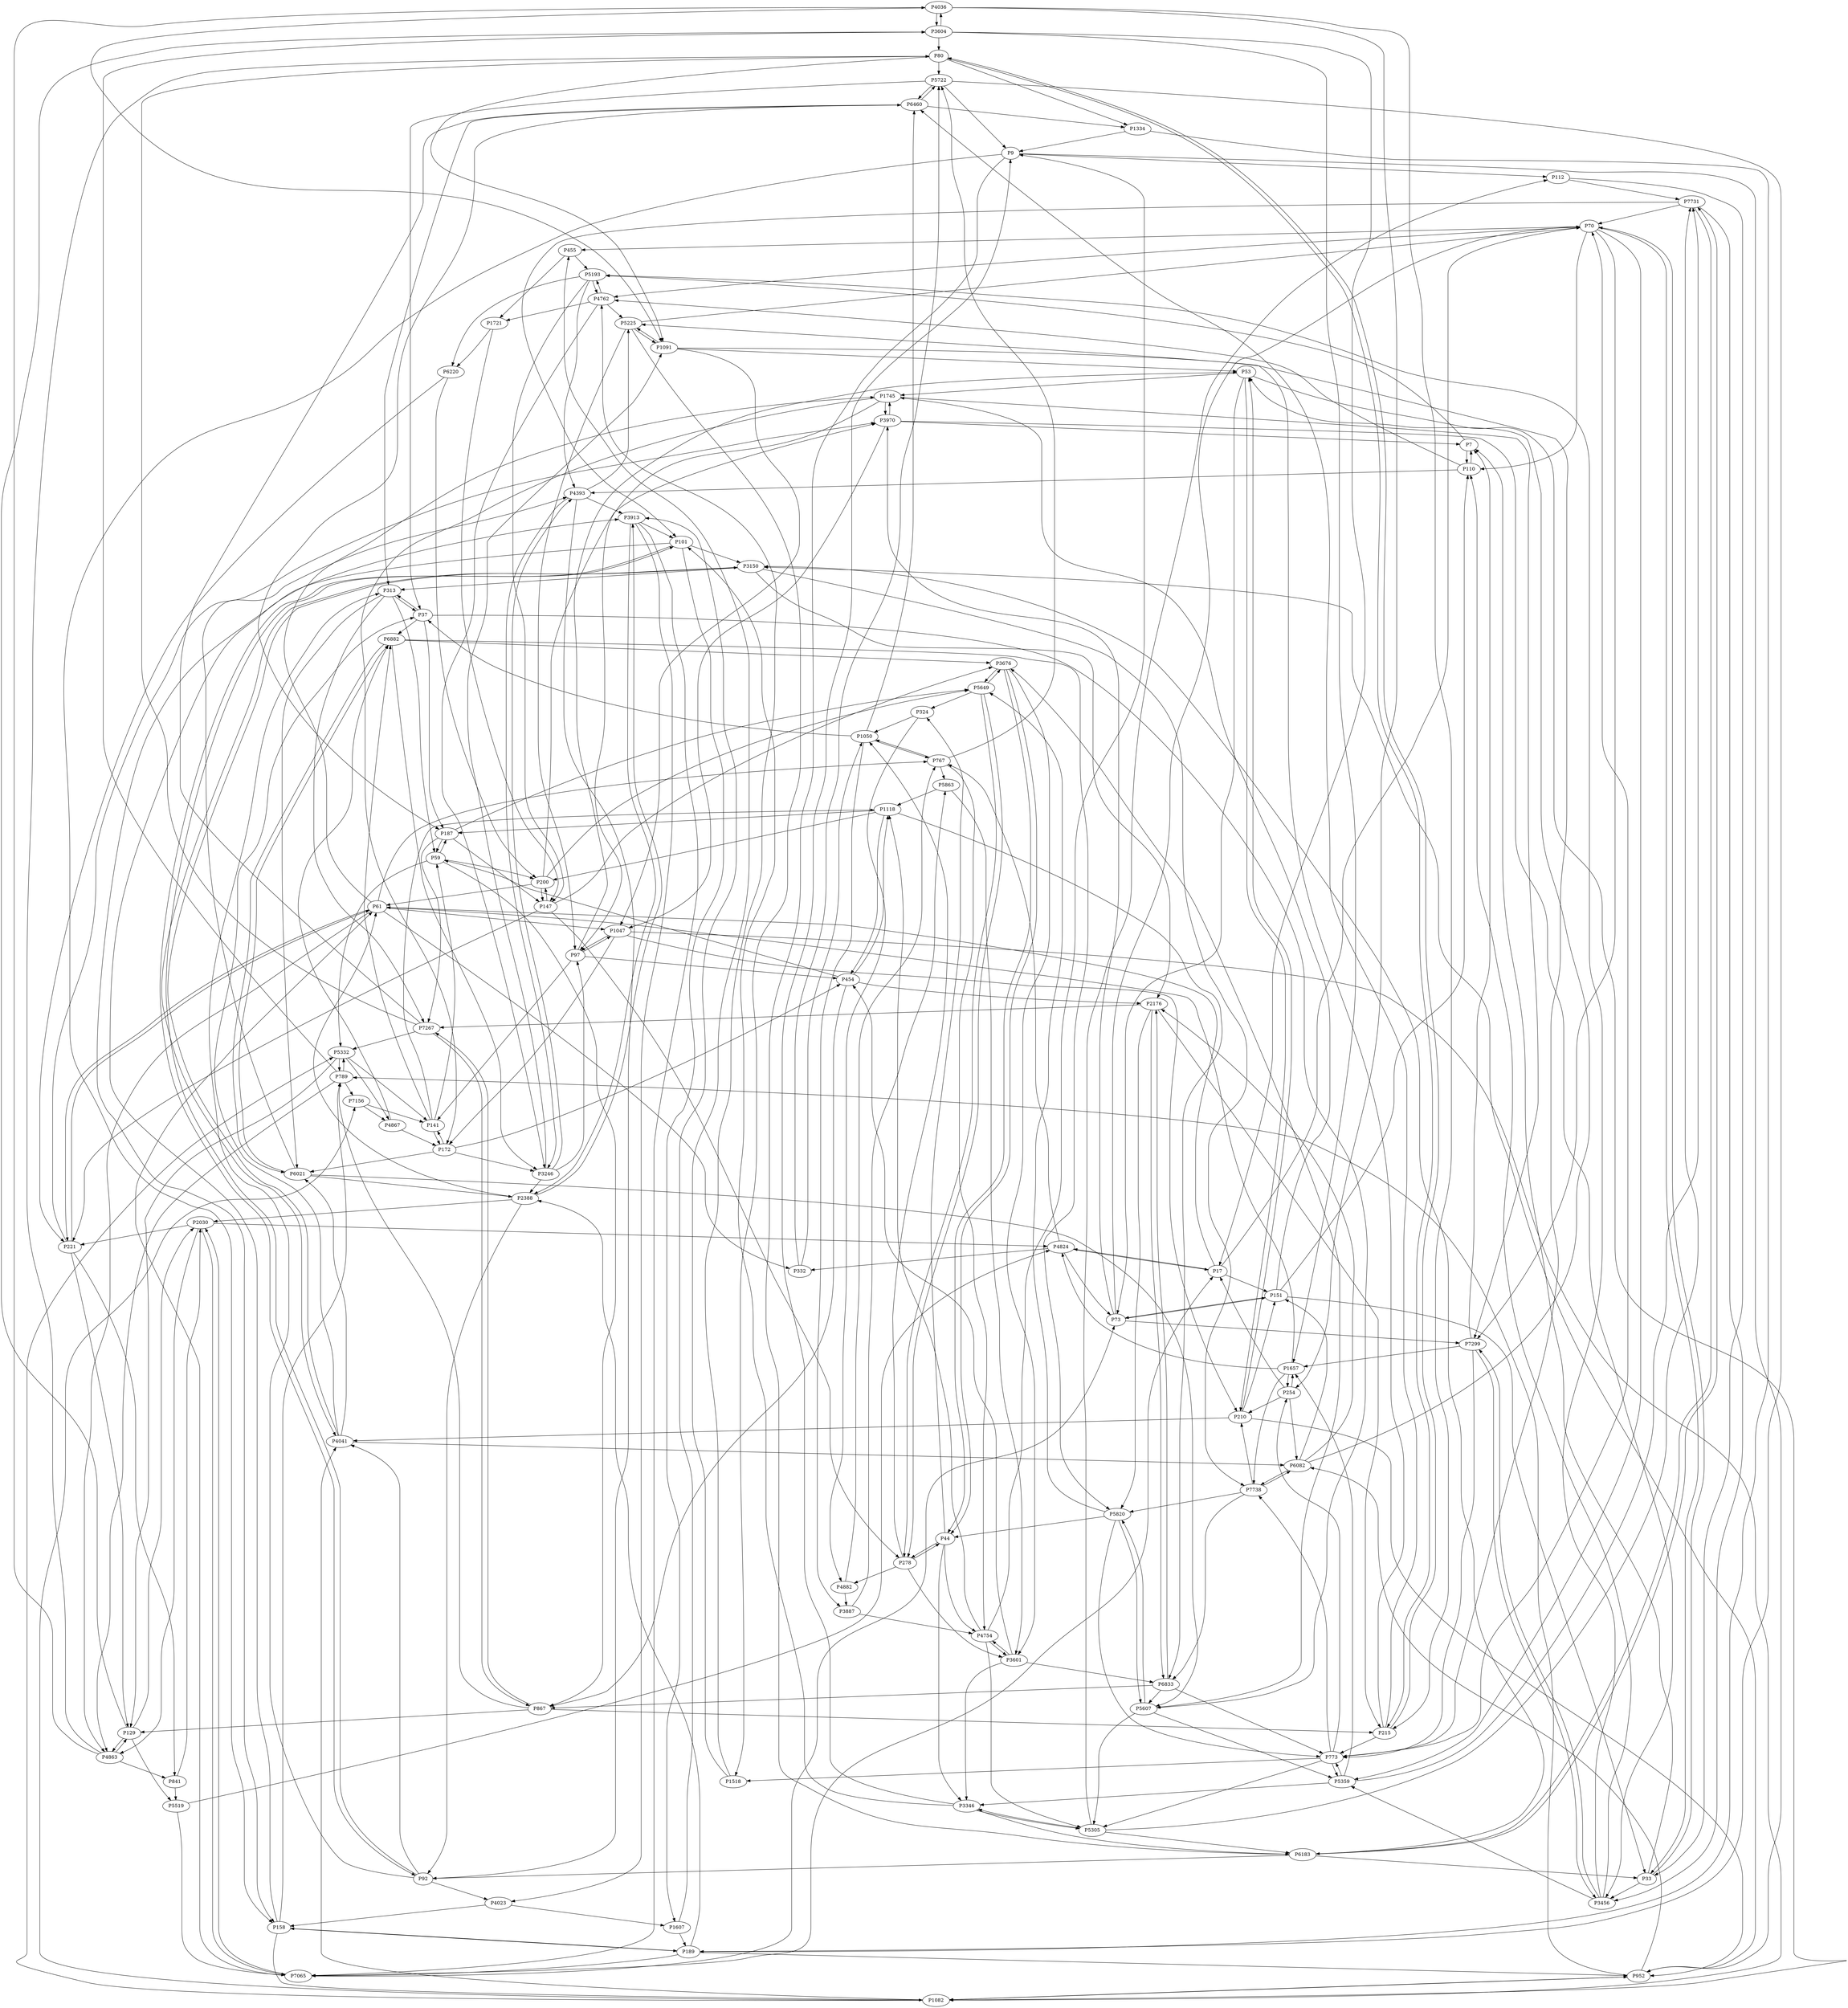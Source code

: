 digraph {
P4036 -> P3604,
P254 -> P1657,
P17 -> P4824,
P61 -> P332,
P767 -> P1050,
P5722 -> P6460,
P37 -> P313,
P187 -> P59,
P7267 -> P867,
P5332 -> P789,
P129 -> P4863,
P3604 -> P4036,
P80 -> P215,
P1091 -> P5225,
P773 -> P1518,
P70 -> P455,
P4762 -> P5193,
P1721 -> P6220,
P147 -> P200,
P221 -> P61,
P3970 -> P1745,
P1047 -> P97,
P172 -> P141,
P454 -> P1118,
P59 -> P187,
P200 -> P147,
P5649 -> P3676,
P278 -> P44,
P3601 -> P4754,
P3346 -> P5305,
P9 -> P112,
P6183 -> P7731,
P33 -> P70,
P3456 -> P7299,
P5359 -> P773,
P1657 -> P254,
P7738 -> P6082,
P210 -> P53,
P151 -> P73,
P1745 -> P3970,
P7299 -> P3456,
P7 -> P110,
P5193 -> P4762,
P4393 -> P3246,
P5225 -> P1091,
P97 -> P1047,
P53 -> P210,
P1082 -> P952,
P4041 -> P3150,
P6082 -> P7738,
P2176 -> P6833,
P5820 -> P5607,
P773 -> P5359,
P5305 -> P3346,
P7731 -> P6183,
P101 -> P92,
P3150 -> P4041,
P313 -> P37,
P6021 -> P6882,
P5607 -> P5820,
P3676 -> P5649,
P44 -> P278,
P324 -> P4882,
P1050 -> P767,
P3887 -> P5863,
P4754 -> P3601,
P1118 -> P454,
P6833 -> P2176,
P867 -> P7267,
P215 -> P80,
P6460 -> P5722,
P1334 -> P9,
P189 -> P158,
P952 -> P1082,
P789 -> P5332,
P7156 -> P4867,
P141 -> P172,
P6882 -> P6021,
P3246 -> P4393,
P2388 -> P3913,
P92 -> P101,
P4023 -> P1607,
P158 -> P189,
P3913 -> P2388,
P7065 -> P2030,
P61 -> P221,
P4863 -> P129,
P841 -> P5519,
P2030 -> P7065,
P4824 -> P17,
P73 -> P151,
P70 -> P33,
P110 -> P7
}
